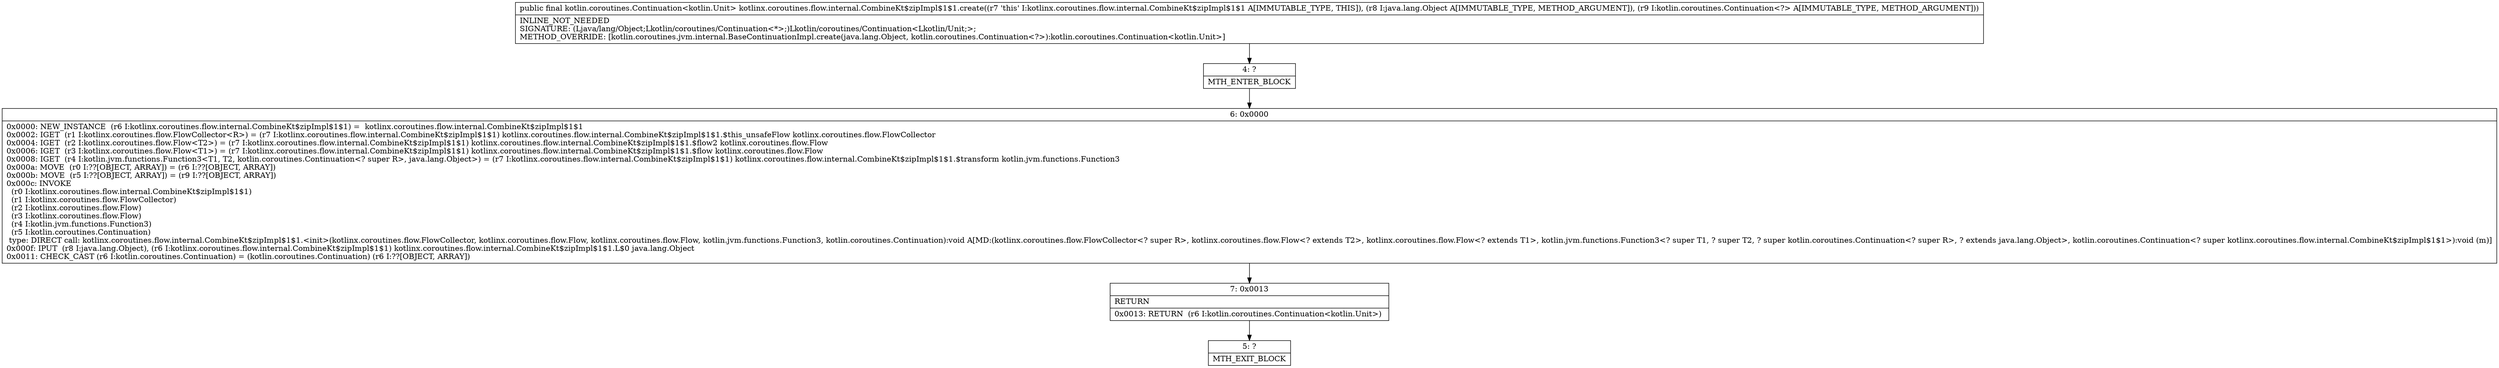 digraph "CFG forkotlinx.coroutines.flow.internal.CombineKt$zipImpl$1$1.create(Ljava\/lang\/Object;Lkotlin\/coroutines\/Continuation;)Lkotlin\/coroutines\/Continuation;" {
Node_4 [shape=record,label="{4\:\ ?|MTH_ENTER_BLOCK\l}"];
Node_6 [shape=record,label="{6\:\ 0x0000|0x0000: NEW_INSTANCE  (r6 I:kotlinx.coroutines.flow.internal.CombineKt$zipImpl$1$1) =  kotlinx.coroutines.flow.internal.CombineKt$zipImpl$1$1 \l0x0002: IGET  (r1 I:kotlinx.coroutines.flow.FlowCollector\<R\>) = (r7 I:kotlinx.coroutines.flow.internal.CombineKt$zipImpl$1$1) kotlinx.coroutines.flow.internal.CombineKt$zipImpl$1$1.$this_unsafeFlow kotlinx.coroutines.flow.FlowCollector \l0x0004: IGET  (r2 I:kotlinx.coroutines.flow.Flow\<T2\>) = (r7 I:kotlinx.coroutines.flow.internal.CombineKt$zipImpl$1$1) kotlinx.coroutines.flow.internal.CombineKt$zipImpl$1$1.$flow2 kotlinx.coroutines.flow.Flow \l0x0006: IGET  (r3 I:kotlinx.coroutines.flow.Flow\<T1\>) = (r7 I:kotlinx.coroutines.flow.internal.CombineKt$zipImpl$1$1) kotlinx.coroutines.flow.internal.CombineKt$zipImpl$1$1.$flow kotlinx.coroutines.flow.Flow \l0x0008: IGET  (r4 I:kotlin.jvm.functions.Function3\<T1, T2, kotlin.coroutines.Continuation\<? super R\>, java.lang.Object\>) = (r7 I:kotlinx.coroutines.flow.internal.CombineKt$zipImpl$1$1) kotlinx.coroutines.flow.internal.CombineKt$zipImpl$1$1.$transform kotlin.jvm.functions.Function3 \l0x000a: MOVE  (r0 I:??[OBJECT, ARRAY]) = (r6 I:??[OBJECT, ARRAY]) \l0x000b: MOVE  (r5 I:??[OBJECT, ARRAY]) = (r9 I:??[OBJECT, ARRAY]) \l0x000c: INVOKE  \l  (r0 I:kotlinx.coroutines.flow.internal.CombineKt$zipImpl$1$1)\l  (r1 I:kotlinx.coroutines.flow.FlowCollector)\l  (r2 I:kotlinx.coroutines.flow.Flow)\l  (r3 I:kotlinx.coroutines.flow.Flow)\l  (r4 I:kotlin.jvm.functions.Function3)\l  (r5 I:kotlin.coroutines.Continuation)\l type: DIRECT call: kotlinx.coroutines.flow.internal.CombineKt$zipImpl$1$1.\<init\>(kotlinx.coroutines.flow.FlowCollector, kotlinx.coroutines.flow.Flow, kotlinx.coroutines.flow.Flow, kotlin.jvm.functions.Function3, kotlin.coroutines.Continuation):void A[MD:(kotlinx.coroutines.flow.FlowCollector\<? super R\>, kotlinx.coroutines.flow.Flow\<? extends T2\>, kotlinx.coroutines.flow.Flow\<? extends T1\>, kotlin.jvm.functions.Function3\<? super T1, ? super T2, ? super kotlin.coroutines.Continuation\<? super R\>, ? extends java.lang.Object\>, kotlin.coroutines.Continuation\<? super kotlinx.coroutines.flow.internal.CombineKt$zipImpl$1$1\>):void (m)]\l0x000f: IPUT  (r8 I:java.lang.Object), (r6 I:kotlinx.coroutines.flow.internal.CombineKt$zipImpl$1$1) kotlinx.coroutines.flow.internal.CombineKt$zipImpl$1$1.L$0 java.lang.Object \l0x0011: CHECK_CAST (r6 I:kotlin.coroutines.Continuation) = (kotlin.coroutines.Continuation) (r6 I:??[OBJECT, ARRAY]) \l}"];
Node_7 [shape=record,label="{7\:\ 0x0013|RETURN\l|0x0013: RETURN  (r6 I:kotlin.coroutines.Continuation\<kotlin.Unit\>) \l}"];
Node_5 [shape=record,label="{5\:\ ?|MTH_EXIT_BLOCK\l}"];
MethodNode[shape=record,label="{public final kotlin.coroutines.Continuation\<kotlin.Unit\> kotlinx.coroutines.flow.internal.CombineKt$zipImpl$1$1.create((r7 'this' I:kotlinx.coroutines.flow.internal.CombineKt$zipImpl$1$1 A[IMMUTABLE_TYPE, THIS]), (r8 I:java.lang.Object A[IMMUTABLE_TYPE, METHOD_ARGUMENT]), (r9 I:kotlin.coroutines.Continuation\<?\> A[IMMUTABLE_TYPE, METHOD_ARGUMENT]))  | INLINE_NOT_NEEDED\lSIGNATURE: (Ljava\/lang\/Object;Lkotlin\/coroutines\/Continuation\<*\>;)Lkotlin\/coroutines\/Continuation\<Lkotlin\/Unit;\>;\lMETHOD_OVERRIDE: [kotlin.coroutines.jvm.internal.BaseContinuationImpl.create(java.lang.Object, kotlin.coroutines.Continuation\<?\>):kotlin.coroutines.Continuation\<kotlin.Unit\>]\l}"];
MethodNode -> Node_4;Node_4 -> Node_6;
Node_6 -> Node_7;
Node_7 -> Node_5;
}


